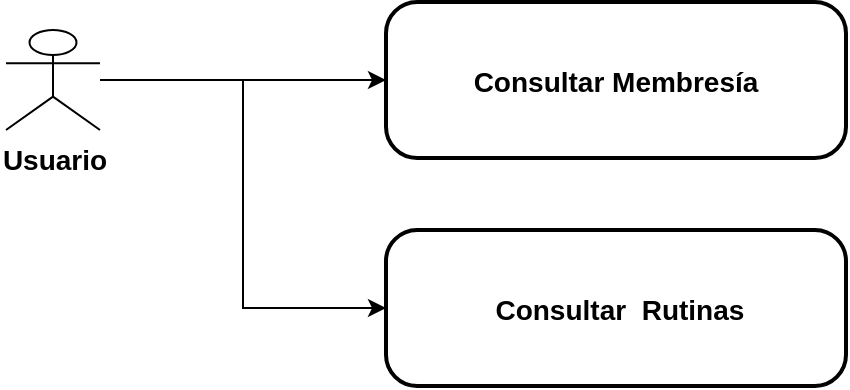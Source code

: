 <mxfile version="28.0.6">
  <diagram name="Page-1" id="OaiO7w6Sf0vxr1lJYjuE">
    <mxGraphModel dx="1144" dy="660" grid="1" gridSize="10" guides="1" tooltips="1" connect="1" arrows="1" fold="1" page="1" pageScale="1" pageWidth="850" pageHeight="1100" math="0" shadow="0">
      <root>
        <mxCell id="0" />
        <mxCell id="1" parent="0" />
        <mxCell id="glfEPSnLkb3MpeEq-05T-1" style="edgeStyle=orthogonalEdgeStyle;rounded=0;orthogonalLoop=1;jettySize=auto;html=1;exitX=1;exitY=0.5;exitDx=0;exitDy=0;entryX=0;entryY=0.5;entryDx=0;entryDy=0;" edge="1" parent="1" source="glfEPSnLkb3MpeEq-05T-2" target="glfEPSnLkb3MpeEq-05T-3">
          <mxGeometry relative="1" as="geometry" />
        </mxCell>
        <mxCell id="glfEPSnLkb3MpeEq-05T-6" style="edgeStyle=orthogonalEdgeStyle;rounded=0;orthogonalLoop=1;jettySize=auto;html=1;entryX=0;entryY=0.5;entryDx=0;entryDy=0;" edge="1" parent="1" source="glfEPSnLkb3MpeEq-05T-2" target="glfEPSnLkb3MpeEq-05T-5">
          <mxGeometry relative="1" as="geometry" />
        </mxCell>
        <mxCell id="glfEPSnLkb3MpeEq-05T-2" value="&lt;font style=&quot;font-size: 14px;&quot;&gt;&lt;b&gt;Usuario&lt;/b&gt;&lt;/font&gt;" style="shape=umlActor;verticalLabelPosition=bottom;verticalAlign=top;html=1;outlineConnect=0;" vertex="1" parent="1">
          <mxGeometry x="180" y="220" width="47" height="50" as="geometry" />
        </mxCell>
        <mxCell id="glfEPSnLkb3MpeEq-05T-3" value="Consultar Membresía" style="rounded=1;arcSize=20;strokeWidth=2;fontSize=14;fontStyle=1" vertex="1" parent="1">
          <mxGeometry x="370" y="206" width="230" height="78" as="geometry" />
        </mxCell>
        <mxCell id="glfEPSnLkb3MpeEq-05T-5" value=" Consultar  Rutinas" style="rounded=1;arcSize=20;strokeWidth=2;fontSize=14;fontStyle=1" vertex="1" parent="1">
          <mxGeometry x="370" y="320" width="230" height="78" as="geometry" />
        </mxCell>
      </root>
    </mxGraphModel>
  </diagram>
</mxfile>
